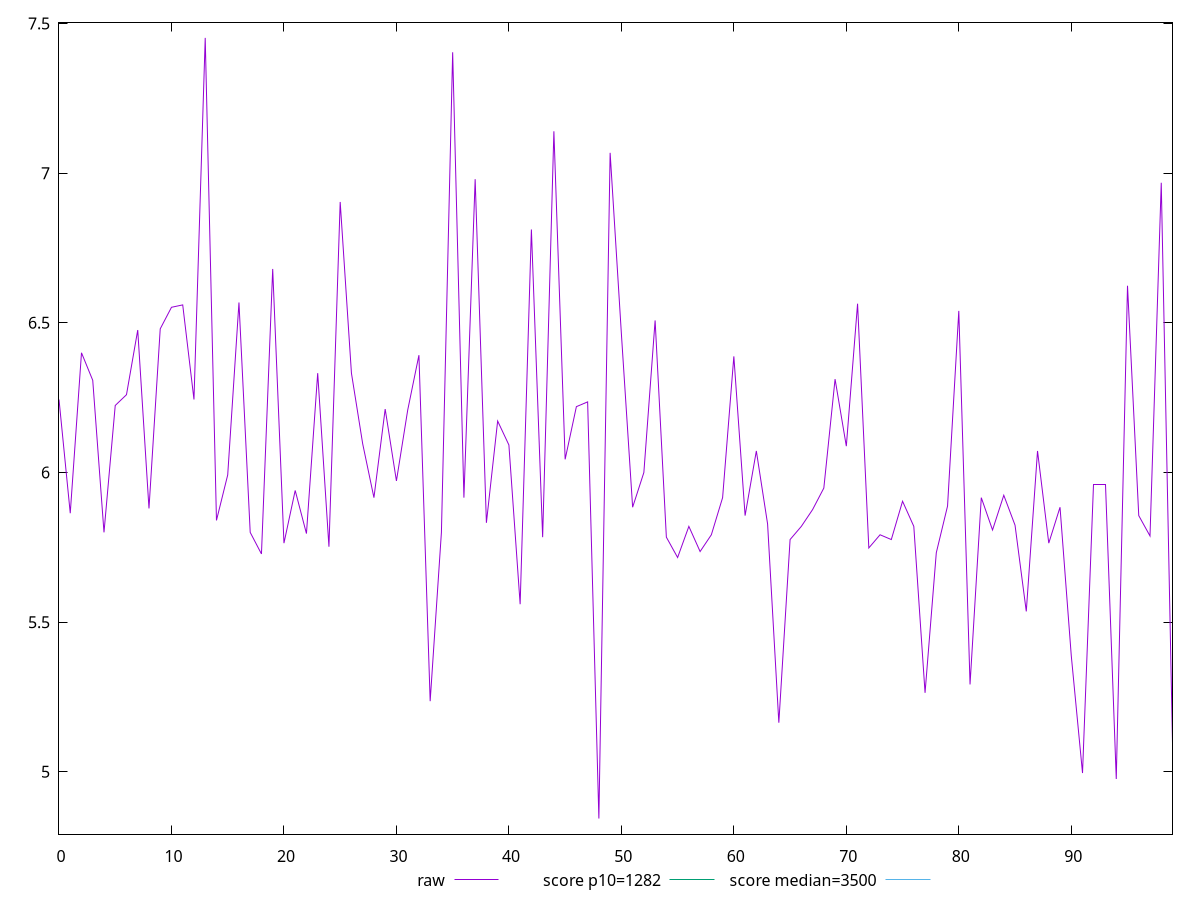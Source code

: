 reset

$raw <<EOF
0 6.2440000000000015
1 5.864000000000001
2 6.3999999999999995
3 6.308000000000002
4 5.800000000000001
5 6.224
6 6.26
7 6.476000000000001
8 5.880000000000001
9 6.480000000000001
10 6.5520000000000005
11 6.560000000000001
12 6.244000000000001
13 7.452000000000001
14 5.840000000000001
15 5.992000000000001
16 6.568
17 5.800000000000002
18 5.728000000000001
19 6.68
20 5.764000000000001
21 5.94
22 5.796
23 6.332000000000001
24 5.752000000000001
25 6.904
26 6.332000000000002
27 6.096000000000001
28 5.916000000000001
29 6.212000000000001
30 5.972000000000001
31 6.208000000000001
32 6.392
33 5.236000000000001
34 5.800000000000001
35 7.404
36 5.916
37 6.98
38 5.832000000000001
39 6.1720000000000015
40 6.0920000000000005
41 5.560000000000001
42 6.812
43 5.784000000000002
44 7.14
45 6.0440000000000005
46 6.220000000000001
47 6.236000000000001
48 4.844000000000001
49 7.0680000000000005
50 6.464
51 5.884000000000001
52 6
53 6.508000000000001
54 5.784000000000001
55 5.716000000000001
56 5.820000000000001
57 5.736000000000001
58 5.792000000000001
59 5.916000000000001
60 6.388
61 5.856000000000001
62 6.072
63 5.828
64 5.164000000000001
65 5.776000000000002
66 5.82
67 5.876
68 5.948
69 6.312
70 6.088000000000001
71 6.564000000000001
72 5.748000000000001
73 5.792000000000001
74 5.776000000000001
75 5.904
76 5.820000000000001
77 5.264
78 5.732000000000001
79 5.888
80 6.54
81 5.292
82 5.916000000000001
83 5.808000000000002
84 5.924
85 5.824
86 5.536000000000001
87 6.072
88 5.764
89 5.884000000000001
90 5.388000000000001
91 4.996
92 5.960000000000001
93 5.960000000000001
94 4.976000000000001
95 6.6240000000000006
96 5.856000000000001
97 5.788000000000001
98 6.968000000000001
99 5.096000000000001
EOF

set key outside below
set xrange [0:99]
set yrange [4.791840000000001:7.504160000000001]
set terminal svg size 640, 490 enhanced background rgb 'white'
set output "report_00007_2020-12-11T15:55:29.892Z/bootup-time/samples/empty/raw/values.svg"

plot $raw title "raw" with line, \
     1282 title "score p10=1282", \
     3500 title "score median=3500"

reset
